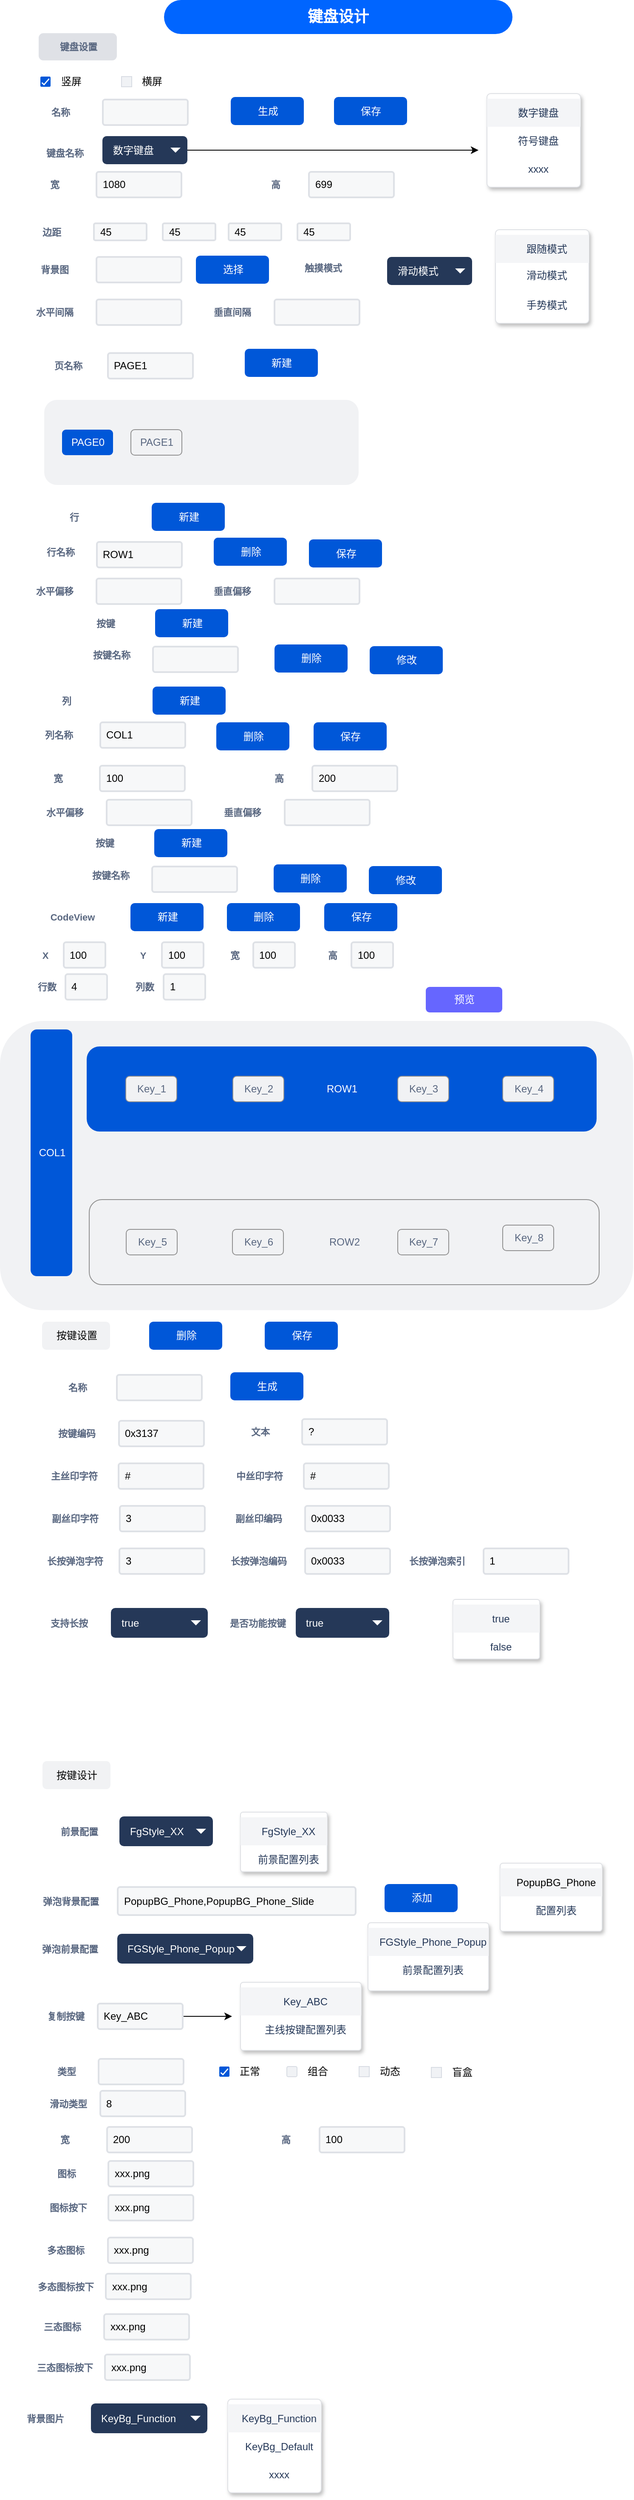 <mxfile version="12.3.5" type="github" pages="1">
  <diagram id="PkoRvBVkpl1wG78z6C93" name="第 1 页">
    <mxGraphModel dx="1038" dy="572" grid="1" gridSize="10" guides="1" tooltips="1" connect="1" arrows="1" fold="1" page="1" pageScale="1" pageWidth="2339" pageHeight="3300" math="0" shadow="0">
      <root>
        <mxCell id="0"/>
        <mxCell id="1" parent="0"/>
        <mxCell id="vN8L1wxS-TLqOdtid_vG-1" value="&lt;span style=&quot;color: rgb(89 , 103 , 128) ; font-size: 11px ; text-align: left&quot;&gt;键盘设置&lt;/span&gt;" style="dashed=0;html=1;rounded=1;fillColor=#DFE1E6;strokeColor=#DFE1E6;fontSize=12;align=center;fontStyle=1;strokeWidth=2;fontColor=#42526E" parent="1" vertex="1">
          <mxGeometry x="113.5" y="60" width="90" height="30" as="geometry"/>
        </mxCell>
        <mxCell id="vN8L1wxS-TLqOdtid_vG-15" value="竖屏" style="html=1;shadow=0;dashed=0;shape=mxgraph.atlassian.checkbox_2;fillColor=#0057D8;strokeColor=none;align=left;verticalAlign=middle;fontStyle=0;fontSize=12;labelPosition=right;verticalLabelPosition=middle;spacingLeft=10" parent="1" vertex="1">
          <mxGeometry x="114.5" y="110" width="12" height="12" as="geometry"/>
        </mxCell>
        <mxCell id="vN8L1wxS-TLqOdtid_vG-16" value="横屏" style="rounded=1;fillColor=#F0F2F5;strokeColor=#D8DCE3;align=left;verticalAlign=middle;fontStyle=0;fontSize=12;labelPosition=right;verticalLabelPosition=middle;spacingLeft=10;html=1;shadow=0;dashed=0;arcSize=0;" parent="1" vertex="1">
          <mxGeometry x="210" y="110" width="12" height="12" as="geometry"/>
        </mxCell>
        <mxCell id="vN8L1wxS-TLqOdtid_vG-19" value="宽" style="fillColor=none;strokeColor=none;html=1;fontSize=11;fontStyle=0;align=center;fontColor=#596780;fontStyle=1;fontSize=11" parent="1" vertex="1">
          <mxGeometry x="100.5" y="227" width="60" height="20" as="geometry"/>
        </mxCell>
        <mxCell id="vN8L1wxS-TLqOdtid_vG-20" value="1080" style="rounded=1;arcSize=9;fillColor=#F7F8F9;align=left;spacingLeft=5;strokeColor=#DEE1E6;html=1;strokeWidth=2;fontSize=12" parent="1" vertex="1">
          <mxGeometry x="180.5" y="222" width="100" height="30" as="geometry"/>
        </mxCell>
        <mxCell id="vN8L1wxS-TLqOdtid_vG-21" value="高" style="fillColor=none;strokeColor=none;html=1;fontSize=11;fontStyle=0;align=center;fontColor=#596780;fontStyle=1;fontSize=11" parent="1" vertex="1">
          <mxGeometry x="360.5" y="227" width="60" height="20" as="geometry"/>
        </mxCell>
        <mxCell id="vN8L1wxS-TLqOdtid_vG-22" value="699" style="rounded=1;arcSize=9;fillColor=#F7F8F9;align=left;spacingLeft=5;strokeColor=#DEE1E6;html=1;strokeWidth=2;fontSize=12" parent="1" vertex="1">
          <mxGeometry x="430.5" y="222" width="100" height="30" as="geometry"/>
        </mxCell>
        <mxCell id="vN8L1wxS-TLqOdtid_vG-23" value="边距" style="fillColor=none;strokeColor=none;html=1;fontSize=11;fontStyle=0;align=left;fontColor=#596780;fontStyle=1;fontSize=11" parent="1" vertex="1">
          <mxGeometry x="115" y="285" width="50" height="15" as="geometry"/>
        </mxCell>
        <mxCell id="vN8L1wxS-TLqOdtid_vG-24" value="45" style="rounded=1;arcSize=9;fillColor=#F7F8F9;align=left;spacingLeft=5;strokeColor=#DEE1E6;html=1;strokeWidth=2;fontSize=12" parent="1" vertex="1">
          <mxGeometry x="177.5" y="282.5" width="62" height="20" as="geometry"/>
        </mxCell>
        <mxCell id="vN8L1wxS-TLqOdtid_vG-25" value="45" style="rounded=1;arcSize=9;fillColor=#F7F8F9;align=left;spacingLeft=5;strokeColor=#DEE1E6;html=1;strokeWidth=2;fontSize=12" parent="1" vertex="1">
          <mxGeometry x="258.5" y="282.5" width="62" height="20" as="geometry"/>
        </mxCell>
        <mxCell id="vN8L1wxS-TLqOdtid_vG-26" value="45" style="rounded=1;arcSize=9;fillColor=#F7F8F9;align=left;spacingLeft=5;strokeColor=#DEE1E6;html=1;strokeWidth=2;fontSize=12" parent="1" vertex="1">
          <mxGeometry x="336" y="282.5" width="62" height="20" as="geometry"/>
        </mxCell>
        <mxCell id="vN8L1wxS-TLqOdtid_vG-27" value="45" style="rounded=1;arcSize=9;fillColor=#F7F8F9;align=left;spacingLeft=5;strokeColor=#DEE1E6;html=1;strokeWidth=2;fontSize=12" parent="1" vertex="1">
          <mxGeometry x="417" y="282.5" width="62" height="20" as="geometry"/>
        </mxCell>
        <mxCell id="vN8L1wxS-TLqOdtid_vG-28" value="背景图" style="fillColor=none;strokeColor=none;html=1;fontSize=11;fontStyle=0;align=center;fontColor=#596780;fontStyle=1;fontSize=11" parent="1" vertex="1">
          <mxGeometry x="100.5" y="327" width="60" height="20" as="geometry"/>
        </mxCell>
        <mxCell id="vN8L1wxS-TLqOdtid_vG-29" value="" style="rounded=1;arcSize=9;fillColor=#F7F8F9;align=left;spacingLeft=5;strokeColor=#DEE1E6;html=1;strokeWidth=2;fontSize=12" parent="1" vertex="1">
          <mxGeometry x="180.5" y="322" width="100" height="30" as="geometry"/>
        </mxCell>
        <mxCell id="vN8L1wxS-TLqOdtid_vG-30" value="水平间隔" style="fillColor=none;strokeColor=none;html=1;fontSize=11;fontStyle=0;align=center;fontColor=#596780;fontStyle=1;fontSize=11" parent="1" vertex="1">
          <mxGeometry x="100.5" y="377" width="60" height="20" as="geometry"/>
        </mxCell>
        <mxCell id="vN8L1wxS-TLqOdtid_vG-31" value="" style="rounded=1;arcSize=9;fillColor=#F7F8F9;align=left;spacingLeft=5;strokeColor=#DEE1E6;html=1;strokeWidth=2;fontSize=12" parent="1" vertex="1">
          <mxGeometry x="180.5" y="372" width="100" height="30" as="geometry"/>
        </mxCell>
        <mxCell id="vN8L1wxS-TLqOdtid_vG-32" value="垂直间隔" style="fillColor=none;strokeColor=none;html=1;fontSize=11;fontStyle=0;align=center;fontColor=#596780;fontStyle=1;fontSize=11" parent="1" vertex="1">
          <mxGeometry x="310" y="377" width="60" height="20" as="geometry"/>
        </mxCell>
        <mxCell id="vN8L1wxS-TLqOdtid_vG-33" value="" style="rounded=1;arcSize=9;fillColor=#F7F8F9;align=left;spacingLeft=5;strokeColor=#DEE1E6;html=1;strokeWidth=2;fontSize=12" parent="1" vertex="1">
          <mxGeometry x="390" y="372" width="100" height="30" as="geometry"/>
        </mxCell>
        <mxCell id="vN8L1wxS-TLqOdtid_vG-34" value="键盘名称" style="fillColor=none;strokeColor=none;html=1;fontSize=11;fontStyle=0;align=center;fontColor=#596780;fontStyle=1;fontSize=11" parent="1" vertex="1">
          <mxGeometry x="112.5" y="189.5" width="60" height="20" as="geometry"/>
        </mxCell>
        <mxCell id="tmjR7Qj9dmBTTIml7QTe-14" style="edgeStyle=orthogonalEdgeStyle;rounded=0;orthogonalLoop=1;jettySize=auto;html=1;" edge="1" parent="1" source="vN8L1wxS-TLqOdtid_vG-44">
          <mxGeometry relative="1" as="geometry">
            <mxPoint x="630" y="196.5" as="targetPoint"/>
          </mxGeometry>
        </mxCell>
        <mxCell id="vN8L1wxS-TLqOdtid_vG-44" value="数字键盘" style="rounded=1;fillColor=#253858;strokeColor=none;html=1;fontColor=#ffffff;align=left;fontSize=12;spacingLeft=10" parent="1" vertex="1">
          <mxGeometry x="187.5" y="180" width="100" height="33" as="geometry"/>
        </mxCell>
        <mxCell id="vN8L1wxS-TLqOdtid_vG-45" value="" style="shape=triangle;direction=south;fillColor=#ffffff;strokeColor=none;html=1" parent="vN8L1wxS-TLqOdtid_vG-44" vertex="1">
          <mxGeometry x="1" y="0.5" width="12" height="6" relative="1" as="geometry">
            <mxPoint x="-20" y="-3" as="offset"/>
          </mxGeometry>
        </mxCell>
        <mxCell id="vN8L1wxS-TLqOdtid_vG-46" value="" style="rounded=1;fillColor=#ffffff;strokeColor=#DFE1E5;shadow=1;html=1;arcSize=4;align=center;" parent="1" vertex="1">
          <mxGeometry x="640" y="130" width="110" height="110" as="geometry"/>
        </mxCell>
        <mxCell id="vN8L1wxS-TLqOdtid_vG-47" value="数字键盘" style="rounded=0;fillColor=#F4F5F7;strokeColor=none;shadow=0;html=1;align=center;fontSize=12;spacingLeft=10;fontColor=#253858;resizeWidth=1" parent="vN8L1wxS-TLqOdtid_vG-46" vertex="1">
          <mxGeometry width="110" height="33" relative="1" as="geometry">
            <mxPoint y="6" as="offset"/>
          </mxGeometry>
        </mxCell>
        <mxCell id="vN8L1wxS-TLqOdtid_vG-48" value="符号键盘" style="rounded=0;fillColor=none;strokeColor=none;shadow=0;html=1;align=center;fontSize=12;spacingLeft=10;fontColor=#253858;resizeWidth=1" parent="vN8L1wxS-TLqOdtid_vG-46" vertex="1">
          <mxGeometry width="110" height="33" relative="1" as="geometry">
            <mxPoint y="39" as="offset"/>
          </mxGeometry>
        </mxCell>
        <mxCell id="vN8L1wxS-TLqOdtid_vG-49" value="xxxx" style="rounded=0;fillColor=none;strokeColor=none;shadow=0;html=1;align=center;fontSize=12;spacingLeft=10;fontColor=#253858;resizeWidth=1" parent="vN8L1wxS-TLqOdtid_vG-46" vertex="1">
          <mxGeometry width="110" height="33" relative="1" as="geometry">
            <mxPoint y="72" as="offset"/>
          </mxGeometry>
        </mxCell>
        <mxCell id="vN8L1wxS-TLqOdtid_vG-53" value="" style="rounded=1;align=center;fillColor=#F1F2F4;strokeColor=none;html=1;fontColor=#596780;fontSize=12" parent="1" vertex="1">
          <mxGeometry x="119" y="490" width="370" height="100" as="geometry"/>
        </mxCell>
        <mxCell id="vN8L1wxS-TLqOdtid_vG-54" value="新建" style="rounded=1;fillColor=#0057D8;align=center;strokeColor=none;html=1;fontColor=#ffffff;fontSize=12" parent="1" vertex="1">
          <mxGeometry x="355" y="430" width="86" height="33" as="geometry"/>
        </mxCell>
        <mxCell id="vN8L1wxS-TLqOdtid_vG-56" value="页名称" style="fillColor=none;strokeColor=none;html=1;fontSize=11;fontStyle=0;align=center;fontColor=#596780;fontStyle=1;fontSize=11" parent="1" vertex="1">
          <mxGeometry x="117" y="440" width="60" height="20" as="geometry"/>
        </mxCell>
        <mxCell id="vN8L1wxS-TLqOdtid_vG-57" value="PAGE1" style="rounded=1;arcSize=9;fillColor=#F7F8F9;align=left;spacingLeft=5;strokeColor=#DEE1E6;html=1;strokeWidth=2;fontSize=12" parent="1" vertex="1">
          <mxGeometry x="194" y="435" width="100" height="30" as="geometry"/>
        </mxCell>
        <mxCell id="vN8L1wxS-TLqOdtid_vG-58" value="行" style="fillColor=none;strokeColor=none;html=1;fontSize=11;fontStyle=0;align=center;fontColor=#596780;fontStyle=1;fontSize=11" parent="1" vertex="1">
          <mxGeometry x="123.5" y="617.5" width="60" height="20" as="geometry"/>
        </mxCell>
        <mxCell id="vN8L1wxS-TLqOdtid_vG-59" value="新建" style="rounded=1;fillColor=#0057D8;align=center;strokeColor=none;html=1;fontColor=#ffffff;fontSize=12" parent="1" vertex="1">
          <mxGeometry x="245.5" y="611" width="86" height="33" as="geometry"/>
        </mxCell>
        <mxCell id="vN8L1wxS-TLqOdtid_vG-60" value="PAGE0" style="rounded=1;fillColor=#0057D8;strokeColor=none;html=1;fontColor=#ffffff;align=center;verticalAlign=middle;fontStyle=0;fontSize=12" parent="1" vertex="1">
          <mxGeometry x="140" y="525" width="60" height="30" as="geometry"/>
        </mxCell>
        <mxCell id="vN8L1wxS-TLqOdtid_vG-61" value="PAGE1" style="rounded=1;align=center;fillColor=#F1F2F4;strokeColor=#919191;html=1;fontColor=#596780;fontSize=12" parent="1" vertex="1">
          <mxGeometry x="221" y="525" width="60" height="30" as="geometry"/>
        </mxCell>
        <mxCell id="vN8L1wxS-TLqOdtid_vG-62" value="" style="rounded=1;align=center;fillColor=#F1F2F4;strokeColor=none;html=1;fontColor=#596780;fontSize=12" parent="1" vertex="1">
          <mxGeometry x="67" y="1220" width="745" height="340" as="geometry"/>
        </mxCell>
        <mxCell id="vN8L1wxS-TLqOdtid_vG-63" value="ROW1" style="rounded=1;fillColor=#0057D8;strokeColor=none;html=1;fontColor=#ffffff;align=center;verticalAlign=middle;fontStyle=0;fontSize=12" parent="1" vertex="1">
          <mxGeometry x="169" y="1250" width="600" height="100" as="geometry"/>
        </mxCell>
        <mxCell id="vN8L1wxS-TLqOdtid_vG-64" value="ROW2" style="rounded=1;align=center;fillColor=#F1F2F4;strokeColor=#919191;html=1;fontColor=#596780;fontSize=12" parent="1" vertex="1">
          <mxGeometry x="172" y="1430" width="600" height="100" as="geometry"/>
        </mxCell>
        <mxCell id="vN8L1wxS-TLqOdtid_vG-72" value="COL1" style="rounded=1;fillColor=#0057D8;strokeColor=none;html=1;fontColor=#ffffff;align=center;verticalAlign=middle;fontStyle=0;fontSize=12" parent="1" vertex="1">
          <mxGeometry x="103" y="1230" width="49" height="290" as="geometry"/>
        </mxCell>
        <mxCell id="vN8L1wxS-TLqOdtid_vG-73" value="ROW1" style="rounded=1;arcSize=9;fillColor=#F7F8F9;align=left;spacingLeft=5;strokeColor=#DEE1E6;html=1;strokeWidth=2;fontSize=12" parent="1" vertex="1">
          <mxGeometry x="181" y="657" width="100" height="30" as="geometry"/>
        </mxCell>
        <mxCell id="vN8L1wxS-TLqOdtid_vG-74" value="水平偏移" style="fillColor=none;strokeColor=none;html=1;fontSize=11;fontStyle=0;align=center;fontColor=#596780;fontStyle=1;fontSize=11" parent="1" vertex="1">
          <mxGeometry x="100.5" y="705" width="60" height="20" as="geometry"/>
        </mxCell>
        <mxCell id="vN8L1wxS-TLqOdtid_vG-75" value="" style="rounded=1;arcSize=9;fillColor=#F7F8F9;align=left;spacingLeft=5;strokeColor=#DEE1E6;html=1;strokeWidth=2;fontSize=12" parent="1" vertex="1">
          <mxGeometry x="180.5" y="700" width="100" height="30" as="geometry"/>
        </mxCell>
        <mxCell id="vN8L1wxS-TLqOdtid_vG-76" value="垂直偏移" style="fillColor=none;strokeColor=none;html=1;fontSize=11;fontStyle=0;align=center;fontColor=#596780;fontStyle=1;fontSize=11" parent="1" vertex="1">
          <mxGeometry x="310" y="705" width="60" height="20" as="geometry"/>
        </mxCell>
        <mxCell id="vN8L1wxS-TLqOdtid_vG-77" value="" style="rounded=1;arcSize=9;fillColor=#F7F8F9;align=left;spacingLeft=5;strokeColor=#DEE1E6;html=1;strokeWidth=2;fontSize=12" parent="1" vertex="1">
          <mxGeometry x="390" y="700" width="100" height="30" as="geometry"/>
        </mxCell>
        <mxCell id="vN8L1wxS-TLqOdtid_vG-78" value="按键" style="fillColor=none;strokeColor=none;html=1;fontSize=11;fontStyle=0;align=center;fontColor=#596780;fontStyle=1;fontSize=11" parent="1" vertex="1">
          <mxGeometry x="160.5" y="742.5" width="60" height="20" as="geometry"/>
        </mxCell>
        <mxCell id="vN8L1wxS-TLqOdtid_vG-79" value="新建" style="rounded=1;fillColor=#0057D8;align=center;strokeColor=none;html=1;fontColor=#ffffff;fontSize=12" parent="1" vertex="1">
          <mxGeometry x="249.5" y="736" width="86" height="33" as="geometry"/>
        </mxCell>
        <mxCell id="vN8L1wxS-TLqOdtid_vG-80" value="" style="rounded=1;arcSize=9;fillColor=#F7F8F9;align=left;spacingLeft=5;strokeColor=#DEE1E6;html=1;strokeWidth=2;fontSize=12" parent="1" vertex="1">
          <mxGeometry x="247" y="780" width="100" height="30" as="geometry"/>
        </mxCell>
        <mxCell id="vN8L1wxS-TLqOdtid_vG-90" value="Key_5" style="rounded=1;align=center;fillColor=#F1F2F4;strokeColor=#919191;html=1;fontColor=#596780;fontSize=12" parent="1" vertex="1">
          <mxGeometry x="215.5" y="1465" width="60" height="30" as="geometry"/>
        </mxCell>
        <mxCell id="vN8L1wxS-TLqOdtid_vG-91" value="Key_6" style="rounded=1;align=center;fillColor=#F1F2F4;strokeColor=#919191;html=1;fontColor=#596780;fontSize=12" parent="1" vertex="1">
          <mxGeometry x="340.5" y="1465" width="60" height="30" as="geometry"/>
        </mxCell>
        <mxCell id="vN8L1wxS-TLqOdtid_vG-92" value="Key_7" style="rounded=1;align=center;fillColor=#F1F2F4;strokeColor=#919191;html=1;fontColor=#596780;fontSize=12" parent="1" vertex="1">
          <mxGeometry x="535" y="1465" width="60" height="30" as="geometry"/>
        </mxCell>
        <mxCell id="vN8L1wxS-TLqOdtid_vG-93" value="Key_8" style="rounded=1;align=center;fillColor=#F1F2F4;strokeColor=#919191;html=1;fontColor=#596780;fontSize=12" parent="1" vertex="1">
          <mxGeometry x="658.5" y="1460" width="60" height="30" as="geometry"/>
        </mxCell>
        <mxCell id="vN8L1wxS-TLqOdtid_vG-95" value="Key_1" style="rounded=1;align=center;fillColor=#F1F2F4;strokeColor=#919191;html=1;fontColor=#596780;fontSize=12" parent="1" vertex="1">
          <mxGeometry x="215" y="1285" width="60" height="30" as="geometry"/>
        </mxCell>
        <mxCell id="vN8L1wxS-TLqOdtid_vG-96" value="Key_2" style="rounded=1;align=center;fillColor=#F1F2F4;strokeColor=#919191;html=1;fontColor=#596780;fontSize=12" parent="1" vertex="1">
          <mxGeometry x="341" y="1285" width="60" height="30" as="geometry"/>
        </mxCell>
        <mxCell id="vN8L1wxS-TLqOdtid_vG-97" value="Key_3" style="rounded=1;align=center;fillColor=#F1F2F4;strokeColor=#919191;html=1;fontColor=#596780;fontSize=12" parent="1" vertex="1">
          <mxGeometry x="535" y="1285" width="60" height="30" as="geometry"/>
        </mxCell>
        <mxCell id="vN8L1wxS-TLqOdtid_vG-98" value="Key_4" style="rounded=1;align=center;fillColor=#F1F2F4;strokeColor=#919191;html=1;fontColor=#596780;fontSize=12" parent="1" vertex="1">
          <mxGeometry x="658.5" y="1285" width="60" height="30" as="geometry"/>
        </mxCell>
        <mxCell id="vN8L1wxS-TLqOdtid_vG-99" value="保存" style="rounded=1;fillColor=#0057D8;align=center;strokeColor=none;html=1;fontColor=#ffffff;fontSize=12" parent="1" vertex="1">
          <mxGeometry x="430.5" y="654" width="86" height="33" as="geometry"/>
        </mxCell>
        <mxCell id="vN8L1wxS-TLqOdtid_vG-100" value="名称" style="fillColor=none;strokeColor=none;html=1;fontSize=11;fontStyle=0;align=center;fontColor=#596780;fontStyle=1;fontSize=11" parent="1" vertex="1">
          <mxGeometry x="128" y="1641" width="60" height="20" as="geometry"/>
        </mxCell>
        <mxCell id="vN8L1wxS-TLqOdtid_vG-101" value="删除" style="rounded=1;fillColor=#0057D8;align=center;strokeColor=none;html=1;fontColor=#ffffff;fontSize=12" parent="1" vertex="1">
          <mxGeometry x="242.5" y="1573.5" width="86" height="33" as="geometry"/>
        </mxCell>
        <mxCell id="vN8L1wxS-TLqOdtid_vG-102" value="" style="rounded=1;arcSize=9;fillColor=#F7F8F9;align=left;spacingLeft=5;strokeColor=#DEE1E6;html=1;strokeWidth=2;fontSize=12" parent="1" vertex="1">
          <mxGeometry x="204.5" y="1636" width="100" height="30" as="geometry"/>
        </mxCell>
        <mxCell id="vN8L1wxS-TLqOdtid_vG-104" value="保存" style="rounded=1;fillColor=#0057D8;align=center;strokeColor=none;html=1;fontColor=#ffffff;fontSize=12" parent="1" vertex="1">
          <mxGeometry x="378.5" y="1573.5" width="86" height="33" as="geometry"/>
        </mxCell>
        <mxCell id="vN8L1wxS-TLqOdtid_vG-105" value="生成" style="rounded=1;fillColor=#0057D8;align=center;strokeColor=none;html=1;fontColor=#ffffff;fontSize=12" parent="1" vertex="1">
          <mxGeometry x="338" y="1633" width="86" height="33" as="geometry"/>
        </mxCell>
        <mxCell id="vN8L1wxS-TLqOdtid_vG-106" value="类型" style="fillColor=none;strokeColor=none;html=1;fontSize=11;fontStyle=0;align=center;fontColor=#596780;fontStyle=1;fontSize=11" parent="1" vertex="1">
          <mxGeometry x="114.5" y="2445" width="60" height="20" as="geometry"/>
        </mxCell>
        <mxCell id="vN8L1wxS-TLqOdtid_vG-107" value="" style="rounded=1;arcSize=9;fillColor=#F7F8F9;align=left;spacingLeft=5;strokeColor=#DEE1E6;html=1;strokeWidth=2;fontSize=12" parent="1" vertex="1">
          <mxGeometry x="183" y="2440" width="100" height="30" as="geometry"/>
        </mxCell>
        <mxCell id="vN8L1wxS-TLqOdtid_vG-109" value="正常" style="html=1;shadow=0;dashed=0;shape=mxgraph.atlassian.checkbox_2;fillColor=#0057D8;strokeColor=none;align=left;verticalAlign=middle;fontStyle=0;fontSize=12;labelPosition=right;verticalLabelPosition=middle;spacingLeft=10" parent="1" vertex="1">
          <mxGeometry x="325" y="2449" width="12" height="12" as="geometry"/>
        </mxCell>
        <mxCell id="vN8L1wxS-TLqOdtid_vG-114" value="组合" style="rounded=1;fillColor=#F0F2F5;strokeColor=#D8DCE3;align=left;verticalAlign=middle;fontStyle=0;fontSize=12;labelPosition=right;verticalLabelPosition=middle;spacingLeft=10;html=1;shadow=0;dashed=0" parent="1" vertex="1">
          <mxGeometry x="404.5" y="2449" width="12" height="12" as="geometry"/>
        </mxCell>
        <mxCell id="vN8L1wxS-TLqOdtid_vG-116" value="动态" style="rounded=1;fillColor=#F0F2F5;strokeColor=#D8DCE3;align=left;verticalAlign=middle;fontStyle=0;fontSize=12;labelPosition=right;verticalLabelPosition=middle;spacingLeft=10;html=1;shadow=0;dashed=0;arcSize=0;" parent="1" vertex="1">
          <mxGeometry x="489.5" y="2449" width="12" height="12" as="geometry"/>
        </mxCell>
        <mxCell id="vN8L1wxS-TLqOdtid_vG-122" value="盲盒" style="rounded=1;fillColor=#F0F2F5;strokeColor=#D8DCE3;align=left;verticalAlign=middle;fontStyle=0;fontSize=12;labelPosition=right;verticalLabelPosition=middle;spacingLeft=10;html=1;shadow=0;dashed=0;arcSize=0;" parent="1" vertex="1">
          <mxGeometry x="574.5" y="2450" width="12" height="12" as="geometry"/>
        </mxCell>
        <mxCell id="vN8L1wxS-TLqOdtid_vG-126" value="宽" style="fillColor=none;strokeColor=none;html=1;fontSize=11;fontStyle=0;align=center;fontColor=#596780;fontStyle=1;fontSize=11" parent="1" vertex="1">
          <mxGeometry x="113" y="2525" width="60" height="20" as="geometry"/>
        </mxCell>
        <mxCell id="vN8L1wxS-TLqOdtid_vG-127" value="200" style="rounded=1;arcSize=9;fillColor=#F7F8F9;align=left;spacingLeft=5;strokeColor=#DEE1E6;html=1;strokeWidth=2;fontSize=12" parent="1" vertex="1">
          <mxGeometry x="193" y="2520" width="100" height="30" as="geometry"/>
        </mxCell>
        <mxCell id="vN8L1wxS-TLqOdtid_vG-128" value="高" style="fillColor=none;strokeColor=none;html=1;fontSize=11;fontStyle=0;align=center;fontColor=#596780;fontStyle=1;fontSize=11" parent="1" vertex="1">
          <mxGeometry x="373" y="2525" width="60" height="20" as="geometry"/>
        </mxCell>
        <mxCell id="vN8L1wxS-TLqOdtid_vG-129" value="100" style="rounded=1;arcSize=9;fillColor=#F7F8F9;align=left;spacingLeft=5;strokeColor=#DEE1E6;html=1;strokeWidth=2;fontSize=12" parent="1" vertex="1">
          <mxGeometry x="443" y="2520" width="100" height="30" as="geometry"/>
        </mxCell>
        <mxCell id="vN8L1wxS-TLqOdtid_vG-131" value="列" style="fillColor=none;strokeColor=none;html=1;fontSize=11;fontStyle=0;align=center;fontColor=#596780;fontStyle=1;fontSize=11" parent="1" vertex="1">
          <mxGeometry x="115" y="833.5" width="60" height="20" as="geometry"/>
        </mxCell>
        <mxCell id="vN8L1wxS-TLqOdtid_vG-132" value="新建" style="rounded=1;fillColor=#0057D8;align=center;strokeColor=none;html=1;fontColor=#ffffff;fontSize=12" parent="1" vertex="1">
          <mxGeometry x="246.5" y="827" width="86" height="33" as="geometry"/>
        </mxCell>
        <mxCell id="vN8L1wxS-TLqOdtid_vG-133" value="COL1" style="rounded=1;arcSize=9;fillColor=#F7F8F9;align=left;spacingLeft=5;strokeColor=#DEE1E6;html=1;strokeWidth=2;fontSize=12" parent="1" vertex="1">
          <mxGeometry x="185" y="869" width="100" height="30" as="geometry"/>
        </mxCell>
        <mxCell id="vN8L1wxS-TLqOdtid_vG-134" value="水平偏移" style="fillColor=none;strokeColor=none;html=1;fontSize=11;fontStyle=0;align=center;fontColor=#596780;fontStyle=1;fontSize=11" parent="1" vertex="1">
          <mxGeometry x="112.5" y="965" width="60" height="20" as="geometry"/>
        </mxCell>
        <mxCell id="vN8L1wxS-TLqOdtid_vG-135" value="" style="rounded=1;arcSize=9;fillColor=#F7F8F9;align=left;spacingLeft=5;strokeColor=#DEE1E6;html=1;strokeWidth=2;fontSize=12" parent="1" vertex="1">
          <mxGeometry x="192.5" y="960" width="100" height="30" as="geometry"/>
        </mxCell>
        <mxCell id="vN8L1wxS-TLqOdtid_vG-136" value="垂直偏移" style="fillColor=none;strokeColor=none;html=1;fontSize=11;fontStyle=0;align=center;fontColor=#596780;fontStyle=1;fontSize=11" parent="1" vertex="1">
          <mxGeometry x="322" y="965" width="60" height="20" as="geometry"/>
        </mxCell>
        <mxCell id="vN8L1wxS-TLqOdtid_vG-137" value="" style="rounded=1;arcSize=9;fillColor=#F7F8F9;align=left;spacingLeft=5;strokeColor=#DEE1E6;html=1;strokeWidth=2;fontSize=12" parent="1" vertex="1">
          <mxGeometry x="402" y="960" width="100" height="30" as="geometry"/>
        </mxCell>
        <mxCell id="vN8L1wxS-TLqOdtid_vG-141" value="保存" style="rounded=1;fillColor=#0057D8;align=center;strokeColor=none;html=1;fontColor=#ffffff;fontSize=12" parent="1" vertex="1">
          <mxGeometry x="436" y="869" width="86" height="33" as="geometry"/>
        </mxCell>
        <mxCell id="vN8L1wxS-TLqOdtid_vG-142" value="图标" style="fillColor=none;strokeColor=none;html=1;fontSize=11;fontStyle=0;align=center;fontColor=#596780;fontStyle=1;fontSize=11" parent="1" vertex="1">
          <mxGeometry x="114.5" y="2565" width="60" height="20" as="geometry"/>
        </mxCell>
        <mxCell id="vN8L1wxS-TLqOdtid_vG-143" value="xxx.png" style="rounded=1;arcSize=9;fillColor=#F7F8F9;align=left;spacingLeft=5;strokeColor=#DEE1E6;html=1;strokeWidth=2;fontSize=12" parent="1" vertex="1">
          <mxGeometry x="194.5" y="2560" width="100" height="30" as="geometry"/>
        </mxCell>
        <mxCell id="vN8L1wxS-TLqOdtid_vG-144" value="图标按下" style="fillColor=none;strokeColor=none;html=1;fontSize=11;fontStyle=0;align=center;fontColor=#596780;fontStyle=1;fontSize=11" parent="1" vertex="1">
          <mxGeometry x="116.5" y="2605" width="60" height="20" as="geometry"/>
        </mxCell>
        <mxCell id="vN8L1wxS-TLqOdtid_vG-145" value="xxx.png" style="rounded=1;arcSize=9;fillColor=#F7F8F9;align=left;spacingLeft=5;strokeColor=#DEE1E6;html=1;strokeWidth=2;fontSize=12" parent="1" vertex="1">
          <mxGeometry x="194.5" y="2600" width="100" height="30" as="geometry"/>
        </mxCell>
        <mxCell id="vN8L1wxS-TLqOdtid_vG-164" value="多态图标" style="fillColor=none;strokeColor=none;html=1;fontSize=11;fontStyle=0;align=center;fontColor=#596780;fontStyle=1;fontSize=11" parent="1" vertex="1">
          <mxGeometry x="114" y="2655" width="60" height="20" as="geometry"/>
        </mxCell>
        <mxCell id="vN8L1wxS-TLqOdtid_vG-165" value="xxx.png" style="rounded=1;arcSize=9;fillColor=#F7F8F9;align=left;spacingLeft=5;strokeColor=#DEE1E6;html=1;strokeWidth=2;fontSize=12" parent="1" vertex="1">
          <mxGeometry x="194" y="2650" width="100" height="30" as="geometry"/>
        </mxCell>
        <mxCell id="vN8L1wxS-TLqOdtid_vG-166" value="多态图标按下" style="fillColor=none;strokeColor=none;html=1;fontSize=11;fontStyle=0;align=center;fontColor=#596780;fontStyle=1;fontSize=11" parent="1" vertex="1">
          <mxGeometry x="113.5" y="2697.5" width="60" height="20" as="geometry"/>
        </mxCell>
        <mxCell id="vN8L1wxS-TLqOdtid_vG-167" value="xxx.png" style="rounded=1;arcSize=9;fillColor=#F7F8F9;align=left;spacingLeft=5;strokeColor=#DEE1E6;html=1;strokeWidth=2;fontSize=12" parent="1" vertex="1">
          <mxGeometry x="191.5" y="2692.5" width="100" height="30" as="geometry"/>
        </mxCell>
        <mxCell id="vN8L1wxS-TLqOdtid_vG-170" value="三态图标" style="fillColor=none;strokeColor=none;html=1;fontSize=11;fontStyle=0;align=center;fontColor=#596780;fontStyle=1;fontSize=11" parent="1" vertex="1">
          <mxGeometry x="109.5" y="2745" width="60" height="20" as="geometry"/>
        </mxCell>
        <mxCell id="vN8L1wxS-TLqOdtid_vG-171" value="xxx.png" style="rounded=1;arcSize=9;fillColor=#F7F8F9;align=left;spacingLeft=5;strokeColor=#DEE1E6;html=1;strokeWidth=2;fontSize=12" parent="1" vertex="1">
          <mxGeometry x="189.5" y="2740" width="100" height="30" as="geometry"/>
        </mxCell>
        <mxCell id="vN8L1wxS-TLqOdtid_vG-172" value="三态图标按下" style="fillColor=none;strokeColor=none;html=1;fontSize=11;fontStyle=0;align=center;fontColor=#596780;fontStyle=1;fontSize=11" parent="1" vertex="1">
          <mxGeometry x="112.5" y="2792.5" width="60" height="20" as="geometry"/>
        </mxCell>
        <mxCell id="vN8L1wxS-TLqOdtid_vG-173" value="xxx.png" style="rounded=1;arcSize=9;fillColor=#F7F8F9;align=left;spacingLeft=5;strokeColor=#DEE1E6;html=1;strokeWidth=2;fontSize=12" parent="1" vertex="1">
          <mxGeometry x="190.5" y="2787.5" width="100" height="30" as="geometry"/>
        </mxCell>
        <mxCell id="vN8L1wxS-TLqOdtid_vG-176" value="背景图片" style="fillColor=none;strokeColor=none;html=1;fontSize=11;fontStyle=0;align=center;fontColor=#596780;fontStyle=1;fontSize=11" parent="1" vertex="1">
          <mxGeometry x="90" y="2852.5" width="60" height="20" as="geometry"/>
        </mxCell>
        <mxCell id="vN8L1wxS-TLqOdtid_vG-177" value="KeyBg_Function" style="rounded=1;fillColor=#253858;strokeColor=none;html=1;fontColor=#ffffff;align=left;fontSize=12;spacingLeft=10" parent="1" vertex="1">
          <mxGeometry x="174" y="2845" width="137" height="35" as="geometry"/>
        </mxCell>
        <mxCell id="vN8L1wxS-TLqOdtid_vG-178" value="" style="shape=triangle;direction=south;fillColor=#ffffff;strokeColor=none;html=1" parent="vN8L1wxS-TLqOdtid_vG-177" vertex="1">
          <mxGeometry x="1" y="0.5" width="12" height="6" relative="1" as="geometry">
            <mxPoint x="-20" y="-3" as="offset"/>
          </mxGeometry>
        </mxCell>
        <mxCell id="vN8L1wxS-TLqOdtid_vG-179" value="" style="rounded=1;fillColor=#ffffff;strokeColor=#DFE1E5;shadow=1;html=1;arcSize=4;align=center;" parent="1" vertex="1">
          <mxGeometry x="335" y="2840" width="110" height="110" as="geometry"/>
        </mxCell>
        <mxCell id="vN8L1wxS-TLqOdtid_vG-180" value="KeyBg_Function" style="rounded=0;fillColor=#F4F5F7;strokeColor=none;shadow=0;html=1;align=center;fontSize=12;spacingLeft=10;fontColor=#253858;resizeWidth=1" parent="vN8L1wxS-TLqOdtid_vG-179" vertex="1">
          <mxGeometry width="110" height="33" relative="1" as="geometry">
            <mxPoint y="6" as="offset"/>
          </mxGeometry>
        </mxCell>
        <mxCell id="vN8L1wxS-TLqOdtid_vG-181" value="KeyBg_Default" style="rounded=0;fillColor=none;strokeColor=none;shadow=0;html=1;align=center;fontSize=12;spacingLeft=10;fontColor=#253858;resizeWidth=1" parent="vN8L1wxS-TLqOdtid_vG-179" vertex="1">
          <mxGeometry width="110" height="33" relative="1" as="geometry">
            <mxPoint y="39" as="offset"/>
          </mxGeometry>
        </mxCell>
        <mxCell id="vN8L1wxS-TLqOdtid_vG-182" value="xxxx" style="rounded=0;fillColor=none;strokeColor=none;shadow=0;html=1;align=center;fontSize=12;spacingLeft=10;fontColor=#253858;resizeWidth=1" parent="vN8L1wxS-TLqOdtid_vG-179" vertex="1">
          <mxGeometry width="110" height="33" relative="1" as="geometry">
            <mxPoint y="72" as="offset"/>
          </mxGeometry>
        </mxCell>
        <mxCell id="vN8L1wxS-TLqOdtid_vG-183" value="按键编码" style="fillColor=none;strokeColor=none;html=1;fontSize=11;fontStyle=0;align=center;fontColor=#596780;fontStyle=1;fontSize=11" parent="1" vertex="1">
          <mxGeometry x="127" y="1695" width="60" height="20" as="geometry"/>
        </mxCell>
        <mxCell id="vN8L1wxS-TLqOdtid_vG-184" value="0x3137" style="rounded=1;arcSize=9;fillColor=#F7F8F9;align=left;spacingLeft=5;strokeColor=#DEE1E6;html=1;strokeWidth=2;fontSize=12" parent="1" vertex="1">
          <mxGeometry x="207" y="1690" width="100" height="30" as="geometry"/>
        </mxCell>
        <mxCell id="vN8L1wxS-TLqOdtid_vG-185" value="主丝印字符" style="fillColor=none;strokeColor=none;html=1;fontSize=11;fontStyle=0;align=center;fontColor=#596780;fontStyle=1;fontSize=11" parent="1" vertex="1">
          <mxGeometry x="123.5" y="1745" width="60" height="20" as="geometry"/>
        </mxCell>
        <mxCell id="vN8L1wxS-TLqOdtid_vG-186" value="#" style="rounded=1;arcSize=9;fillColor=#F7F8F9;align=left;spacingLeft=5;strokeColor=#DEE1E6;html=1;strokeWidth=2;fontSize=12" parent="1" vertex="1">
          <mxGeometry x="206.5" y="1740" width="100" height="30" as="geometry"/>
        </mxCell>
        <mxCell id="vN8L1wxS-TLqOdtid_vG-188" value="副丝印字符" style="fillColor=none;strokeColor=none;html=1;fontSize=11;fontStyle=0;align=center;fontColor=#596780;fontStyle=1;fontSize=11" parent="1" vertex="1">
          <mxGeometry x="125" y="1795" width="60" height="20" as="geometry"/>
        </mxCell>
        <mxCell id="vN8L1wxS-TLqOdtid_vG-189" value="3" style="rounded=1;arcSize=9;fillColor=#F7F8F9;align=left;spacingLeft=5;strokeColor=#DEE1E6;html=1;strokeWidth=2;fontSize=12" parent="1" vertex="1">
          <mxGeometry x="208" y="1790" width="100" height="30" as="geometry"/>
        </mxCell>
        <mxCell id="vN8L1wxS-TLqOdtid_vG-190" value="副丝印编码" style="fillColor=none;strokeColor=none;html=1;fontSize=11;fontStyle=0;align=center;fontColor=#596780;fontStyle=1;fontSize=11" parent="1" vertex="1">
          <mxGeometry x="341" y="1795" width="60" height="20" as="geometry"/>
        </mxCell>
        <mxCell id="vN8L1wxS-TLqOdtid_vG-191" value="0x0033" style="rounded=1;arcSize=9;fillColor=#F7F8F9;align=left;spacingLeft=5;strokeColor=#DEE1E6;html=1;strokeWidth=2;fontSize=12" parent="1" vertex="1">
          <mxGeometry x="426" y="1790" width="100" height="30" as="geometry"/>
        </mxCell>
        <mxCell id="vN8L1wxS-TLqOdtid_vG-193" value="长按弹泡字符" style="fillColor=none;strokeColor=none;html=1;fontSize=11;fontStyle=0;align=center;fontColor=#596780;fontStyle=1;fontSize=11" parent="1" vertex="1">
          <mxGeometry x="124.5" y="1845" width="60" height="20" as="geometry"/>
        </mxCell>
        <mxCell id="vN8L1wxS-TLqOdtid_vG-194" value="3" style="rounded=1;arcSize=9;fillColor=#F7F8F9;align=left;spacingLeft=5;strokeColor=#DEE1E6;html=1;strokeWidth=2;fontSize=12" parent="1" vertex="1">
          <mxGeometry x="207.5" y="1840" width="100" height="30" as="geometry"/>
        </mxCell>
        <mxCell id="vN8L1wxS-TLqOdtid_vG-195" value="长按弹泡编码" style="fillColor=none;strokeColor=none;html=1;fontSize=11;fontStyle=0;align=center;fontColor=#596780;fontStyle=1;fontSize=11" parent="1" vertex="1">
          <mxGeometry x="341" y="1845" width="60" height="20" as="geometry"/>
        </mxCell>
        <mxCell id="vN8L1wxS-TLqOdtid_vG-196" value="0x0033" style="rounded=1;arcSize=9;fillColor=#F7F8F9;align=left;spacingLeft=5;strokeColor=#DEE1E6;html=1;strokeWidth=2;fontSize=12" parent="1" vertex="1">
          <mxGeometry x="426" y="1840" width="100" height="30" as="geometry"/>
        </mxCell>
        <mxCell id="vN8L1wxS-TLqOdtid_vG-203" value="支持长按" style="fillColor=none;strokeColor=none;html=1;fontSize=11;fontStyle=0;align=center;fontColor=#596780;fontStyle=1;fontSize=11" parent="1" vertex="1">
          <mxGeometry x="117.5" y="1917.5" width="60" height="20" as="geometry"/>
        </mxCell>
        <mxCell id="vN8L1wxS-TLqOdtid_vG-204" value="true" style="rounded=1;fillColor=#253858;strokeColor=none;html=1;fontColor=#ffffff;align=left;fontSize=12;spacingLeft=10" parent="1" vertex="1">
          <mxGeometry x="197.5" y="1910" width="114" height="35" as="geometry"/>
        </mxCell>
        <mxCell id="vN8L1wxS-TLqOdtid_vG-205" value="" style="shape=triangle;direction=south;fillColor=#ffffff;strokeColor=none;html=1" parent="vN8L1wxS-TLqOdtid_vG-204" vertex="1">
          <mxGeometry x="1" y="0.5" width="12" height="6" relative="1" as="geometry">
            <mxPoint x="-20" y="-3" as="offset"/>
          </mxGeometry>
        </mxCell>
        <mxCell id="vN8L1wxS-TLqOdtid_vG-206" value="" style="rounded=1;fillColor=#ffffff;strokeColor=#DFE1E5;shadow=1;html=1;arcSize=4;align=center;" parent="1" vertex="1">
          <mxGeometry x="600" y="1900" width="102" height="70" as="geometry"/>
        </mxCell>
        <mxCell id="vN8L1wxS-TLqOdtid_vG-207" value="true" style="rounded=0;fillColor=#F4F5F7;strokeColor=none;shadow=0;html=1;align=center;fontSize=12;spacingLeft=10;fontColor=#253858;resizeWidth=1" parent="vN8L1wxS-TLqOdtid_vG-206" vertex="1">
          <mxGeometry width="102" height="33" relative="1" as="geometry">
            <mxPoint y="6" as="offset"/>
          </mxGeometry>
        </mxCell>
        <mxCell id="vN8L1wxS-TLqOdtid_vG-208" value="false" style="rounded=0;fillColor=none;strokeColor=none;shadow=0;html=1;align=center;fontSize=12;spacingLeft=10;fontColor=#253858;resizeWidth=1" parent="vN8L1wxS-TLqOdtid_vG-206" vertex="1">
          <mxGeometry width="102" height="33" relative="1" as="geometry">
            <mxPoint y="39" as="offset"/>
          </mxGeometry>
        </mxCell>
        <mxCell id="vN8L1wxS-TLqOdtid_vG-210" value="是否功能按键" style="fillColor=none;strokeColor=none;html=1;fontSize=11;fontStyle=0;align=center;fontColor=#596780;fontStyle=1;fontSize=11" parent="1" vertex="1">
          <mxGeometry x="340" y="1917.5" width="60" height="20" as="geometry"/>
        </mxCell>
        <mxCell id="vN8L1wxS-TLqOdtid_vG-211" value="true" style="rounded=1;fillColor=#253858;strokeColor=none;html=1;fontColor=#ffffff;align=left;fontSize=12;spacingLeft=10" parent="1" vertex="1">
          <mxGeometry x="415" y="1910" width="110" height="35" as="geometry"/>
        </mxCell>
        <mxCell id="vN8L1wxS-TLqOdtid_vG-212" value="" style="shape=triangle;direction=south;fillColor=#ffffff;strokeColor=none;html=1" parent="vN8L1wxS-TLqOdtid_vG-211" vertex="1">
          <mxGeometry x="1" y="0.5" width="12" height="6" relative="1" as="geometry">
            <mxPoint x="-20" y="-3" as="offset"/>
          </mxGeometry>
        </mxCell>
        <mxCell id="vN8L1wxS-TLqOdtid_vG-216" value="前景配置" style="fillColor=none;strokeColor=none;html=1;fontSize=11;fontStyle=0;align=center;fontColor=#596780;fontStyle=1;fontSize=11" parent="1" vertex="1">
          <mxGeometry x="129.5" y="2162.5" width="60" height="20" as="geometry"/>
        </mxCell>
        <mxCell id="vN8L1wxS-TLqOdtid_vG-217" value="FgStyle_XX" style="rounded=1;fillColor=#253858;strokeColor=none;html=1;fontColor=#ffffff;align=left;fontSize=12;spacingLeft=10" parent="1" vertex="1">
          <mxGeometry x="207.5" y="2155" width="110" height="35" as="geometry"/>
        </mxCell>
        <mxCell id="vN8L1wxS-TLqOdtid_vG-218" value="" style="shape=triangle;direction=south;fillColor=#ffffff;strokeColor=none;html=1" parent="vN8L1wxS-TLqOdtid_vG-217" vertex="1">
          <mxGeometry x="1" y="0.5" width="12" height="6" relative="1" as="geometry">
            <mxPoint x="-20" y="-3" as="offset"/>
          </mxGeometry>
        </mxCell>
        <mxCell id="vN8L1wxS-TLqOdtid_vG-219" value="" style="rounded=1;fillColor=#ffffff;strokeColor=#DFE1E5;shadow=1;html=1;arcSize=4;align=center;" parent="1" vertex="1">
          <mxGeometry x="350" y="2150" width="102" height="70" as="geometry"/>
        </mxCell>
        <mxCell id="vN8L1wxS-TLqOdtid_vG-220" value="FgStyle_XX" style="rounded=0;fillColor=#F4F5F7;strokeColor=none;shadow=0;html=1;align=center;fontSize=12;spacingLeft=10;fontColor=#253858;resizeWidth=1" parent="vN8L1wxS-TLqOdtid_vG-219" vertex="1">
          <mxGeometry width="102" height="33" relative="1" as="geometry">
            <mxPoint y="6" as="offset"/>
          </mxGeometry>
        </mxCell>
        <mxCell id="vN8L1wxS-TLqOdtid_vG-221" value="前景配置列表" style="rounded=0;fillColor=none;strokeColor=none;shadow=0;html=1;align=center;fontSize=12;spacingLeft=10;fontColor=#253858;resizeWidth=1" parent="vN8L1wxS-TLqOdtid_vG-219" vertex="1">
          <mxGeometry width="102" height="33" relative="1" as="geometry">
            <mxPoint y="39" as="offset"/>
          </mxGeometry>
        </mxCell>
        <mxCell id="vN8L1wxS-TLqOdtid_vG-222" value="弹泡背景配置" style="fillColor=none;strokeColor=none;html=1;fontSize=11;fontStyle=0;align=center;fontColor=#596780;fontStyle=1;fontSize=11" parent="1" vertex="1">
          <mxGeometry x="120" y="2244.5" width="60" height="20" as="geometry"/>
        </mxCell>
        <mxCell id="vN8L1wxS-TLqOdtid_vG-225" value="" style="rounded=1;fillColor=#ffffff;strokeColor=#DFE1E5;shadow=1;html=1;arcSize=4;align=center;" parent="1" vertex="1">
          <mxGeometry x="655.5" y="2210" width="120" height="80" as="geometry"/>
        </mxCell>
        <mxCell id="vN8L1wxS-TLqOdtid_vG-226" value="&lt;span style=&quot;color: rgb(0 , 0 , 0) ; text-align: left&quot;&gt;PopupBG_Phone&lt;/span&gt;" style="rounded=0;fillColor=#F4F5F7;strokeColor=none;shadow=0;html=1;align=center;fontSize=12;spacingLeft=10;fontColor=#253858;resizeWidth=1" parent="vN8L1wxS-TLqOdtid_vG-225" vertex="1">
          <mxGeometry width="120" height="33" relative="1" as="geometry">
            <mxPoint y="6" as="offset"/>
          </mxGeometry>
        </mxCell>
        <mxCell id="vN8L1wxS-TLqOdtid_vG-227" value="配置列表" style="rounded=0;fillColor=none;strokeColor=none;shadow=0;html=1;align=center;fontSize=12;spacingLeft=10;fontColor=#253858;resizeWidth=1" parent="vN8L1wxS-TLqOdtid_vG-225" vertex="1">
          <mxGeometry width="120" height="33" relative="1" as="geometry">
            <mxPoint y="39" as="offset"/>
          </mxGeometry>
        </mxCell>
        <mxCell id="vN8L1wxS-TLqOdtid_vG-228" value="弹泡前景配置" style="fillColor=none;strokeColor=none;html=1;fontSize=11;fontStyle=0;align=center;fontColor=#596780;fontStyle=1;fontSize=11" parent="1" vertex="1">
          <mxGeometry x="119" y="2300.5" width="60" height="20" as="geometry"/>
        </mxCell>
        <mxCell id="vN8L1wxS-TLqOdtid_vG-229" value="FGStyle_Phone_Popup" style="rounded=1;fillColor=#253858;strokeColor=none;html=1;fontColor=#ffffff;align=left;fontSize=12;spacingLeft=10" parent="1" vertex="1">
          <mxGeometry x="205" y="2293" width="160" height="35" as="geometry"/>
        </mxCell>
        <mxCell id="vN8L1wxS-TLqOdtid_vG-230" value="" style="shape=triangle;direction=south;fillColor=#ffffff;strokeColor=none;html=1" parent="vN8L1wxS-TLqOdtid_vG-229" vertex="1">
          <mxGeometry x="1" y="0.5" width="12" height="6" relative="1" as="geometry">
            <mxPoint x="-20" y="-3" as="offset"/>
          </mxGeometry>
        </mxCell>
        <mxCell id="vN8L1wxS-TLqOdtid_vG-231" value="" style="rounded=1;fillColor=#ffffff;strokeColor=#DFE1E5;shadow=1;html=1;arcSize=4;align=center;" parent="1" vertex="1">
          <mxGeometry x="500" y="2280" width="142" height="80" as="geometry"/>
        </mxCell>
        <mxCell id="vN8L1wxS-TLqOdtid_vG-232" value="FGStyle_Phone_Popup" style="rounded=0;fillColor=#F4F5F7;strokeColor=none;shadow=0;html=1;align=center;fontSize=12;spacingLeft=10;fontColor=#253858;resizeWidth=1" parent="vN8L1wxS-TLqOdtid_vG-231" vertex="1">
          <mxGeometry width="142" height="33" relative="1" as="geometry">
            <mxPoint y="6" as="offset"/>
          </mxGeometry>
        </mxCell>
        <mxCell id="vN8L1wxS-TLqOdtid_vG-233" value="前景配置列表" style="rounded=0;fillColor=none;strokeColor=none;shadow=0;html=1;align=center;fontSize=12;spacingLeft=10;fontColor=#253858;resizeWidth=1" parent="vN8L1wxS-TLqOdtid_vG-231" vertex="1">
          <mxGeometry width="142" height="33" relative="1" as="geometry">
            <mxPoint y="39" as="offset"/>
          </mxGeometry>
        </mxCell>
        <mxCell id="vN8L1wxS-TLqOdtid_vG-234" value="PopupBG_Phone,PopupBG_Phone_Slide" style="rounded=1;arcSize=9;fillColor=#F7F8F9;align=left;spacingLeft=5;strokeColor=#DEE1E6;html=1;strokeWidth=2;fontSize=12" parent="1" vertex="1">
          <mxGeometry x="205.5" y="2238" width="280" height="33" as="geometry"/>
        </mxCell>
        <mxCell id="vN8L1wxS-TLqOdtid_vG-235" value="添加" style="rounded=1;fillColor=#0057D8;align=center;strokeColor=none;html=1;fontColor=#ffffff;fontSize=12" parent="1" vertex="1">
          <mxGeometry x="519.5" y="2234.5" width="86" height="33" as="geometry"/>
        </mxCell>
        <mxCell id="vN8L1wxS-TLqOdtid_vG-240" value="复制按键" style="fillColor=none;strokeColor=none;html=1;fontSize=11;fontStyle=0;align=center;fontColor=#596780;fontStyle=1;fontSize=11" parent="1" vertex="1">
          <mxGeometry x="113.5" y="2380" width="60" height="20" as="geometry"/>
        </mxCell>
        <mxCell id="vN8L1wxS-TLqOdtid_vG-245" style="edgeStyle=orthogonalEdgeStyle;rounded=0;orthogonalLoop=1;jettySize=auto;html=1;" parent="1" source="vN8L1wxS-TLqOdtid_vG-241" edge="1">
          <mxGeometry relative="1" as="geometry">
            <mxPoint x="340" y="2390" as="targetPoint"/>
          </mxGeometry>
        </mxCell>
        <mxCell id="vN8L1wxS-TLqOdtid_vG-241" value="Key_ABC" style="rounded=1;arcSize=9;fillColor=#F7F8F9;align=left;spacingLeft=5;strokeColor=#DEE1E6;html=1;strokeWidth=2;fontSize=12" parent="1" vertex="1">
          <mxGeometry x="182" y="2375" width="100" height="30" as="geometry"/>
        </mxCell>
        <mxCell id="vN8L1wxS-TLqOdtid_vG-242" value="" style="rounded=1;fillColor=#ffffff;strokeColor=#DFE1E5;shadow=1;html=1;arcSize=4;align=center;" parent="1" vertex="1">
          <mxGeometry x="350" y="2350" width="142" height="80" as="geometry"/>
        </mxCell>
        <mxCell id="vN8L1wxS-TLqOdtid_vG-243" value="Key_ABC" style="rounded=0;fillColor=#F4F5F7;strokeColor=none;shadow=0;html=1;align=center;fontSize=12;spacingLeft=10;fontColor=#253858;resizeWidth=1" parent="vN8L1wxS-TLqOdtid_vG-242" vertex="1">
          <mxGeometry width="142" height="33" relative="1" as="geometry">
            <mxPoint y="6" as="offset"/>
          </mxGeometry>
        </mxCell>
        <mxCell id="vN8L1wxS-TLqOdtid_vG-244" value="主线按键配置列表" style="rounded=0;fillColor=none;strokeColor=none;shadow=0;html=1;align=center;fontSize=12;spacingLeft=10;fontColor=#253858;resizeWidth=1" parent="vN8L1wxS-TLqOdtid_vG-242" vertex="1">
          <mxGeometry width="142" height="33" relative="1" as="geometry">
            <mxPoint y="39" as="offset"/>
          </mxGeometry>
        </mxCell>
        <mxCell id="vN8L1wxS-TLqOdtid_vG-246" value="预览" style="rounded=1;fillColor=#6666FF;align=center;strokeColor=none;html=1;fontColor=#ffffff;fontSize=12" parent="1" vertex="1">
          <mxGeometry x="568" y="1180" width="90" height="30" as="geometry"/>
        </mxCell>
        <mxCell id="vN8L1wxS-TLqOdtid_vG-248" value="滑动类型" style="fillColor=none;strokeColor=none;html=1;fontSize=11;fontStyle=0;align=center;fontColor=#596780;fontStyle=1;fontSize=11" parent="1" vertex="1">
          <mxGeometry x="116.5" y="2482.5" width="60" height="20" as="geometry"/>
        </mxCell>
        <mxCell id="vN8L1wxS-TLqOdtid_vG-249" value="8" style="rounded=1;arcSize=9;fillColor=#F7F8F9;align=left;spacingLeft=5;strokeColor=#DEE1E6;html=1;strokeWidth=2;fontSize=12" parent="1" vertex="1">
          <mxGeometry x="185" y="2477.5" width="100" height="30" as="geometry"/>
        </mxCell>
        <mxCell id="vN8L1wxS-TLqOdtid_vG-251" value="长按弹泡索引" style="fillColor=none;strokeColor=none;html=1;fontSize=11;fontStyle=0;align=center;fontColor=#596780;fontStyle=1;fontSize=11" parent="1" vertex="1">
          <mxGeometry x="551" y="1845" width="60" height="20" as="geometry"/>
        </mxCell>
        <mxCell id="vN8L1wxS-TLqOdtid_vG-252" value="1" style="rounded=1;arcSize=9;fillColor=#F7F8F9;align=left;spacingLeft=5;strokeColor=#DEE1E6;html=1;strokeWidth=2;fontSize=12" parent="1" vertex="1">
          <mxGeometry x="636" y="1840" width="100" height="30" as="geometry"/>
        </mxCell>
        <mxCell id="vN8L1wxS-TLqOdtid_vG-253" value="中丝印字符" style="fillColor=none;strokeColor=none;html=1;fontSize=11;fontStyle=0;align=center;fontColor=#596780;fontStyle=1;fontSize=11" parent="1" vertex="1">
          <mxGeometry x="341.5" y="1745" width="60" height="20" as="geometry"/>
        </mxCell>
        <mxCell id="vN8L1wxS-TLqOdtid_vG-254" value="#" style="rounded=1;arcSize=9;fillColor=#F7F8F9;align=left;spacingLeft=5;strokeColor=#DEE1E6;html=1;strokeWidth=2;fontSize=12" parent="1" vertex="1">
          <mxGeometry x="424.5" y="1740" width="100" height="30" as="geometry"/>
        </mxCell>
        <mxCell id="vN8L1wxS-TLqOdtid_vG-255" value="文本" style="fillColor=none;strokeColor=none;html=1;fontSize=11;fontStyle=0;align=center;fontColor=#596780;fontStyle=1;fontSize=11" parent="1" vertex="1">
          <mxGeometry x="342.5" y="1693" width="60" height="20" as="geometry"/>
        </mxCell>
        <mxCell id="vN8L1wxS-TLqOdtid_vG-256" value="?" style="rounded=1;arcSize=9;fillColor=#F7F8F9;align=left;spacingLeft=5;strokeColor=#DEE1E6;html=1;strokeWidth=2;fontSize=12" parent="1" vertex="1">
          <mxGeometry x="422.5" y="1688" width="100" height="30" as="geometry"/>
        </mxCell>
        <mxCell id="vN8L1wxS-TLqOdtid_vG-257" value="宽" style="fillColor=none;strokeColor=none;html=1;fontSize=11;fontStyle=0;align=center;fontColor=#596780;fontStyle=1;fontSize=11" parent="1" vertex="1">
          <mxGeometry x="104.5" y="925" width="60" height="20" as="geometry"/>
        </mxCell>
        <mxCell id="vN8L1wxS-TLqOdtid_vG-258" value="100" style="rounded=1;arcSize=9;fillColor=#F7F8F9;align=left;spacingLeft=5;strokeColor=#DEE1E6;html=1;strokeWidth=2;fontSize=12" parent="1" vertex="1">
          <mxGeometry x="184.5" y="920" width="100" height="30" as="geometry"/>
        </mxCell>
        <mxCell id="vN8L1wxS-TLqOdtid_vG-259" value="高" style="fillColor=none;strokeColor=none;html=1;fontSize=11;fontStyle=0;align=center;fontColor=#596780;fontStyle=1;fontSize=11" parent="1" vertex="1">
          <mxGeometry x="364.5" y="925" width="60" height="20" as="geometry"/>
        </mxCell>
        <mxCell id="vN8L1wxS-TLqOdtid_vG-260" value="200" style="rounded=1;arcSize=9;fillColor=#F7F8F9;align=left;spacingLeft=5;strokeColor=#DEE1E6;html=1;strokeWidth=2;fontSize=12" parent="1" vertex="1">
          <mxGeometry x="434.5" y="920" width="100" height="30" as="geometry"/>
        </mxCell>
        <mxCell id="vN8L1wxS-TLqOdtid_vG-261" value="CodeView" style="fillColor=none;strokeColor=none;html=1;fontSize=11;fontStyle=0;align=center;fontColor=#596780;fontStyle=1;fontSize=11" parent="1" vertex="1">
          <mxGeometry x="121.5" y="1088" width="60" height="20" as="geometry"/>
        </mxCell>
        <mxCell id="vN8L1wxS-TLqOdtid_vG-262" value="X" style="fillColor=none;strokeColor=none;html=1;fontSize=11;fontStyle=0;align=center;fontColor=#596780;fontStyle=1;fontSize=11" parent="1" vertex="1">
          <mxGeometry x="89.5" y="1132.5" width="60" height="20" as="geometry"/>
        </mxCell>
        <mxCell id="vN8L1wxS-TLqOdtid_vG-263" value="100" style="rounded=1;arcSize=9;fillColor=#F7F8F9;align=left;spacingLeft=5;strokeColor=#DEE1E6;html=1;strokeWidth=2;fontSize=12" parent="1" vertex="1">
          <mxGeometry x="142" y="1127.5" width="49" height="30" as="geometry"/>
        </mxCell>
        <mxCell id="vN8L1wxS-TLqOdtid_vG-267" value="Y" style="fillColor=none;strokeColor=none;html=1;fontSize=11;fontStyle=0;align=center;fontColor=#596780;fontStyle=1;fontSize=11" parent="1" vertex="1">
          <mxGeometry x="205" y="1132.5" width="60" height="20" as="geometry"/>
        </mxCell>
        <mxCell id="vN8L1wxS-TLqOdtid_vG-268" value="100" style="rounded=1;arcSize=9;fillColor=#F7F8F9;align=left;spacingLeft=5;strokeColor=#DEE1E6;html=1;strokeWidth=2;fontSize=12" parent="1" vertex="1">
          <mxGeometry x="257.5" y="1127.5" width="49" height="30" as="geometry"/>
        </mxCell>
        <mxCell id="vN8L1wxS-TLqOdtid_vG-269" value="宽" style="fillColor=none;strokeColor=none;html=1;fontSize=11;fontStyle=0;align=center;fontColor=#596780;fontStyle=1;fontSize=11" parent="1" vertex="1">
          <mxGeometry x="312.5" y="1132.5" width="60" height="20" as="geometry"/>
        </mxCell>
        <mxCell id="vN8L1wxS-TLqOdtid_vG-270" value="100" style="rounded=1;arcSize=9;fillColor=#F7F8F9;align=left;spacingLeft=5;strokeColor=#DEE1E6;html=1;strokeWidth=2;fontSize=12" parent="1" vertex="1">
          <mxGeometry x="365" y="1127.5" width="49" height="30" as="geometry"/>
        </mxCell>
        <mxCell id="vN8L1wxS-TLqOdtid_vG-271" value="高" style="fillColor=none;strokeColor=none;html=1;fontSize=11;fontStyle=0;align=center;fontColor=#596780;fontStyle=1;fontSize=11" parent="1" vertex="1">
          <mxGeometry x="428" y="1132.5" width="60" height="20" as="geometry"/>
        </mxCell>
        <mxCell id="vN8L1wxS-TLqOdtid_vG-272" value="100" style="rounded=1;arcSize=9;fillColor=#F7F8F9;align=left;spacingLeft=5;strokeColor=#DEE1E6;html=1;strokeWidth=2;fontSize=12" parent="1" vertex="1">
          <mxGeometry x="480.5" y="1127.5" width="49" height="30" as="geometry"/>
        </mxCell>
        <mxCell id="vN8L1wxS-TLqOdtid_vG-277" value="行数" style="fillColor=none;strokeColor=none;html=1;fontSize=11;fontStyle=0;align=center;fontColor=#596780;fontStyle=1;fontSize=11" parent="1" vertex="1">
          <mxGeometry x="91.5" y="1170" width="60" height="20" as="geometry"/>
        </mxCell>
        <mxCell id="vN8L1wxS-TLqOdtid_vG-278" value="4" style="rounded=1;arcSize=9;fillColor=#F7F8F9;align=left;spacingLeft=5;strokeColor=#DEE1E6;html=1;strokeWidth=2;fontSize=12" parent="1" vertex="1">
          <mxGeometry x="144" y="1165" width="49" height="30" as="geometry"/>
        </mxCell>
        <mxCell id="vN8L1wxS-TLqOdtid_vG-279" value="列数" style="fillColor=none;strokeColor=none;html=1;fontSize=11;fontStyle=0;align=center;fontColor=#596780;fontStyle=1;fontSize=11" parent="1" vertex="1">
          <mxGeometry x="207" y="1170" width="60" height="20" as="geometry"/>
        </mxCell>
        <mxCell id="vN8L1wxS-TLqOdtid_vG-280" value="1" style="rounded=1;arcSize=9;fillColor=#F7F8F9;align=left;spacingLeft=5;strokeColor=#DEE1E6;html=1;strokeWidth=2;fontSize=12" parent="1" vertex="1">
          <mxGeometry x="259.5" y="1165" width="49" height="30" as="geometry"/>
        </mxCell>
        <mxCell id="vN8L1wxS-TLqOdtid_vG-281" value="新建" style="rounded=1;fillColor=#0057D8;align=center;strokeColor=none;html=1;fontColor=#ffffff;fontSize=12" parent="1" vertex="1">
          <mxGeometry x="220.5" y="1081.5" width="86" height="33" as="geometry"/>
        </mxCell>
        <mxCell id="tmjR7Qj9dmBTTIml7QTe-1" value="键盘设计" style="rounded=1;fillColor=#0065FF;strokeColor=none;html=1;fontColor=#ffffff;align=center;verticalAlign=middle;whiteSpace=wrap;fontSize=18;fontStyle=1;arcSize=50" vertex="1" parent="1">
          <mxGeometry x="260" y="20" width="410" height="40" as="geometry"/>
        </mxCell>
        <mxCell id="tmjR7Qj9dmBTTIml7QTe-2" value="名称" style="fillColor=none;strokeColor=none;html=1;fontSize=11;fontStyle=0;align=center;fontColor=#596780;fontStyle=1;fontSize=11" vertex="1" parent="1">
          <mxGeometry x="108" y="142" width="60" height="20" as="geometry"/>
        </mxCell>
        <mxCell id="tmjR7Qj9dmBTTIml7QTe-3" value="" style="rounded=1;arcSize=9;fillColor=#F7F8F9;align=left;spacingLeft=5;strokeColor=#DEE1E6;html=1;strokeWidth=2;fontSize=12" vertex="1" parent="1">
          <mxGeometry x="188" y="137" width="100" height="30" as="geometry"/>
        </mxCell>
        <mxCell id="tmjR7Qj9dmBTTIml7QTe-4" value="生成" style="rounded=1;fillColor=#0057D8;align=center;strokeColor=none;html=1;fontColor=#ffffff;fontSize=12" vertex="1" parent="1">
          <mxGeometry x="338.5" y="134" width="86" height="33" as="geometry"/>
        </mxCell>
        <mxCell id="tmjR7Qj9dmBTTIml7QTe-5" value="保存" style="rounded=1;fillColor=#0057D8;align=center;strokeColor=none;html=1;fontColor=#ffffff;fontSize=12" vertex="1" parent="1">
          <mxGeometry x="460" y="134" width="86" height="33" as="geometry"/>
        </mxCell>
        <mxCell id="tmjR7Qj9dmBTTIml7QTe-6" value="选择" style="rounded=1;fillColor=#0057D8;align=center;strokeColor=none;html=1;fontColor=#ffffff;fontSize=12" vertex="1" parent="1">
          <mxGeometry x="297.5" y="320.5" width="86" height="33" as="geometry"/>
        </mxCell>
        <mxCell id="tmjR7Qj9dmBTTIml7QTe-7" value="触摸模式" style="fillColor=none;strokeColor=none;html=1;fontSize=11;fontStyle=0;align=center;fontColor=#596780;fontStyle=1;fontSize=11" vertex="1" parent="1">
          <mxGeometry x="417" y="324.5" width="60" height="20" as="geometry"/>
        </mxCell>
        <mxCell id="tmjR7Qj9dmBTTIml7QTe-8" value="滑动模式" style="rounded=1;fillColor=#253858;strokeColor=none;html=1;fontColor=#ffffff;align=left;fontSize=12;spacingLeft=10" vertex="1" parent="1">
          <mxGeometry x="522.5" y="322" width="100" height="33" as="geometry"/>
        </mxCell>
        <mxCell id="tmjR7Qj9dmBTTIml7QTe-9" value="" style="shape=triangle;direction=south;fillColor=#ffffff;strokeColor=none;html=1" vertex="1" parent="tmjR7Qj9dmBTTIml7QTe-8">
          <mxGeometry x="1" y="0.5" width="12" height="6" relative="1" as="geometry">
            <mxPoint x="-20" y="-3" as="offset"/>
          </mxGeometry>
        </mxCell>
        <mxCell id="tmjR7Qj9dmBTTIml7QTe-10" value="" style="rounded=1;fillColor=#ffffff;strokeColor=#DFE1E5;shadow=1;html=1;arcSize=4;align=center;" vertex="1" parent="1">
          <mxGeometry x="650" y="290" width="110" height="110" as="geometry"/>
        </mxCell>
        <mxCell id="tmjR7Qj9dmBTTIml7QTe-11" value="跟随模式" style="rounded=0;fillColor=#F4F5F7;strokeColor=none;shadow=0;html=1;align=center;fontSize=12;spacingLeft=10;fontColor=#253858;resizeWidth=1" vertex="1" parent="tmjR7Qj9dmBTTIml7QTe-10">
          <mxGeometry width="110" height="33" relative="1" as="geometry">
            <mxPoint y="6" as="offset"/>
          </mxGeometry>
        </mxCell>
        <mxCell id="tmjR7Qj9dmBTTIml7QTe-12" value="滑动模式" style="rounded=0;fillColor=none;strokeColor=none;shadow=0;html=1;align=center;fontSize=12;spacingLeft=10;fontColor=#253858;resizeWidth=1" vertex="1" parent="tmjR7Qj9dmBTTIml7QTe-10">
          <mxGeometry width="110" height="30" relative="1" as="geometry">
            <mxPoint y="39" as="offset"/>
          </mxGeometry>
        </mxCell>
        <mxCell id="tmjR7Qj9dmBTTIml7QTe-13" value="手势模式" style="rounded=0;fillColor=none;strokeColor=none;shadow=0;html=1;align=center;fontSize=12;spacingLeft=10;fontColor=#253858;resizeWidth=1" vertex="1" parent="tmjR7Qj9dmBTTIml7QTe-10">
          <mxGeometry width="110" height="33" relative="1" as="geometry">
            <mxPoint y="72" as="offset"/>
          </mxGeometry>
        </mxCell>
        <mxCell id="tmjR7Qj9dmBTTIml7QTe-15" value="行名称" style="fillColor=none;strokeColor=none;html=1;fontSize=11;fontStyle=0;align=center;fontColor=#596780;fontStyle=1;fontSize=11" vertex="1" parent="1">
          <mxGeometry x="108" y="658.5" width="60" height="20" as="geometry"/>
        </mxCell>
        <mxCell id="tmjR7Qj9dmBTTIml7QTe-16" value="删除" style="rounded=1;fillColor=#0057D8;align=center;strokeColor=none;html=1;fontColor=#ffffff;fontSize=12" vertex="1" parent="1">
          <mxGeometry x="318.5" y="652" width="86" height="33" as="geometry"/>
        </mxCell>
        <mxCell id="tmjR7Qj9dmBTTIml7QTe-17" value="按键名称" style="fillColor=none;strokeColor=none;html=1;fontSize=11;fontStyle=0;align=center;fontColor=#596780;fontStyle=1;fontSize=11" vertex="1" parent="1">
          <mxGeometry x="168" y="780" width="60" height="20" as="geometry"/>
        </mxCell>
        <mxCell id="tmjR7Qj9dmBTTIml7QTe-18" value="修改" style="rounded=1;fillColor=#0057D8;align=center;strokeColor=none;html=1;fontColor=#ffffff;fontSize=12" vertex="1" parent="1">
          <mxGeometry x="502" y="779.5" width="86" height="33" as="geometry"/>
        </mxCell>
        <mxCell id="tmjR7Qj9dmBTTIml7QTe-19" value="删除" style="rounded=1;fillColor=#0057D8;align=center;strokeColor=none;html=1;fontColor=#ffffff;fontSize=12" vertex="1" parent="1">
          <mxGeometry x="390" y="777.5" width="86" height="33" as="geometry"/>
        </mxCell>
        <mxCell id="tmjR7Qj9dmBTTIml7QTe-20" value="列名称" style="fillColor=none;strokeColor=none;html=1;fontSize=11;fontStyle=0;align=center;fontColor=#596780;fontStyle=1;fontSize=11" vertex="1" parent="1">
          <mxGeometry x="106" y="874" width="60" height="20" as="geometry"/>
        </mxCell>
        <mxCell id="tmjR7Qj9dmBTTIml7QTe-21" value="删除" style="rounded=1;fillColor=#0057D8;align=center;strokeColor=none;html=1;fontColor=#ffffff;fontSize=12" vertex="1" parent="1">
          <mxGeometry x="321.5" y="869" width="86" height="33" as="geometry"/>
        </mxCell>
        <mxCell id="tmjR7Qj9dmBTTIml7QTe-22" value="按键" style="fillColor=none;strokeColor=none;html=1;fontSize=11;fontStyle=0;align=center;fontColor=#596780;fontStyle=1;fontSize=11" vertex="1" parent="1">
          <mxGeometry x="159.5" y="1001" width="60" height="20" as="geometry"/>
        </mxCell>
        <mxCell id="tmjR7Qj9dmBTTIml7QTe-23" value="新建" style="rounded=1;fillColor=#0057D8;align=center;strokeColor=none;html=1;fontColor=#ffffff;fontSize=12" vertex="1" parent="1">
          <mxGeometry x="248.5" y="994.5" width="86" height="33" as="geometry"/>
        </mxCell>
        <mxCell id="tmjR7Qj9dmBTTIml7QTe-24" value="" style="rounded=1;arcSize=9;fillColor=#F7F8F9;align=left;spacingLeft=5;strokeColor=#DEE1E6;html=1;strokeWidth=2;fontSize=12" vertex="1" parent="1">
          <mxGeometry x="246" y="1038.5" width="100" height="30" as="geometry"/>
        </mxCell>
        <mxCell id="tmjR7Qj9dmBTTIml7QTe-25" value="按键名称" style="fillColor=none;strokeColor=none;html=1;fontSize=11;fontStyle=0;align=center;fontColor=#596780;fontStyle=1;fontSize=11" vertex="1" parent="1">
          <mxGeometry x="167" y="1038.5" width="60" height="20" as="geometry"/>
        </mxCell>
        <mxCell id="tmjR7Qj9dmBTTIml7QTe-26" value="修改" style="rounded=1;fillColor=#0057D8;align=center;strokeColor=none;html=1;fontColor=#ffffff;fontSize=12" vertex="1" parent="1">
          <mxGeometry x="501" y="1038" width="86" height="33" as="geometry"/>
        </mxCell>
        <mxCell id="tmjR7Qj9dmBTTIml7QTe-27" value="删除" style="rounded=1;fillColor=#0057D8;align=center;strokeColor=none;html=1;fontColor=#ffffff;fontSize=12" vertex="1" parent="1">
          <mxGeometry x="389" y="1036" width="86" height="33" as="geometry"/>
        </mxCell>
        <mxCell id="tmjR7Qj9dmBTTIml7QTe-28" value="保存" style="rounded=1;fillColor=#0057D8;align=center;strokeColor=none;html=1;fontColor=#ffffff;fontSize=12" vertex="1" parent="1">
          <mxGeometry x="448.5" y="1081.5" width="86" height="33" as="geometry"/>
        </mxCell>
        <mxCell id="tmjR7Qj9dmBTTIml7QTe-29" value="删除" style="rounded=1;fillColor=#0057D8;align=center;strokeColor=none;html=1;fontColor=#ffffff;fontSize=12" vertex="1" parent="1">
          <mxGeometry x="334" y="1081.5" width="86" height="33" as="geometry"/>
        </mxCell>
        <mxCell id="tmjR7Qj9dmBTTIml7QTe-31" value="&lt;span style=&quot;color: rgb(0 , 0 , 0)&quot;&gt;按键设置&lt;/span&gt;" style="rounded=1;align=center;fillColor=#F1F2F4;strokeColor=none;html=1;fontColor=#596780;fontSize=12" vertex="1" parent="1">
          <mxGeometry x="116.5" y="1573.5" width="80" height="33" as="geometry"/>
        </mxCell>
        <mxCell id="tmjR7Qj9dmBTTIml7QTe-32" value="&lt;span style=&quot;color: rgb(0 , 0 , 0)&quot;&gt;按键设计&lt;/span&gt;" style="rounded=1;align=center;fillColor=#F1F2F4;strokeColor=none;html=1;fontColor=#596780;fontSize=12" vertex="1" parent="1">
          <mxGeometry x="117" y="2090" width="80" height="33" as="geometry"/>
        </mxCell>
      </root>
    </mxGraphModel>
  </diagram>
</mxfile>
